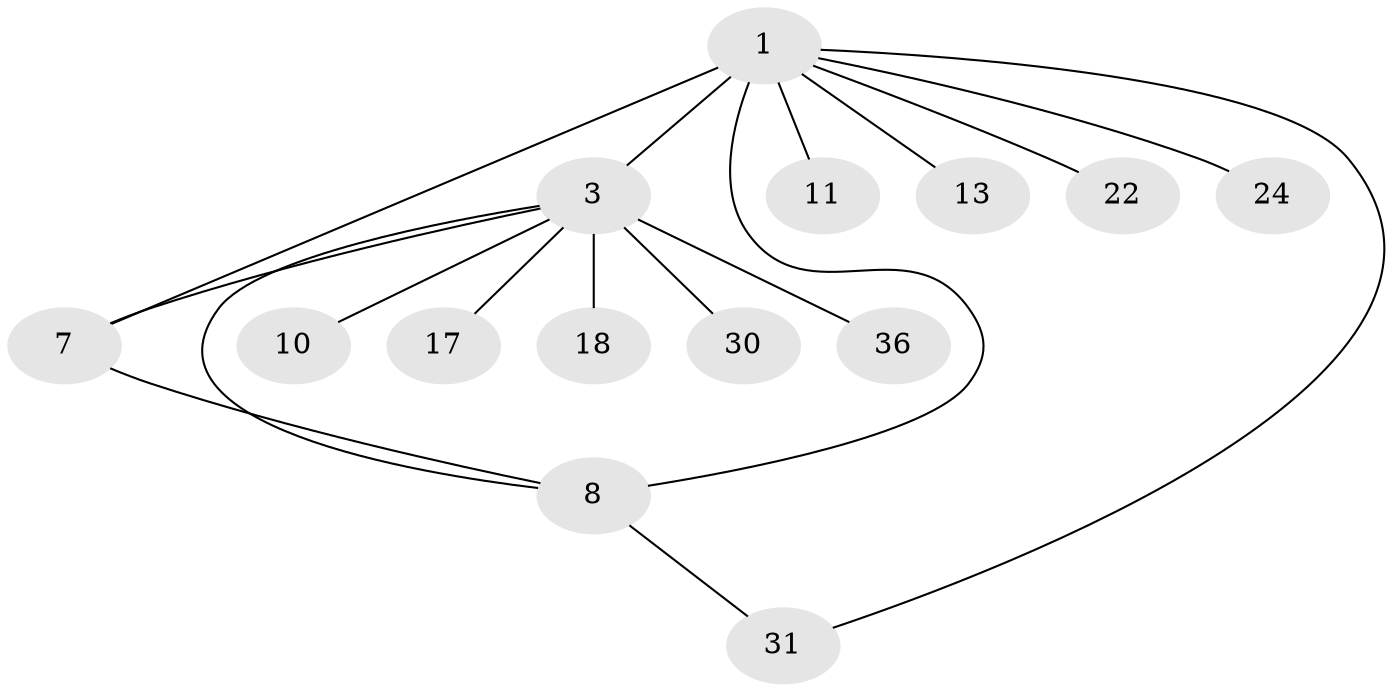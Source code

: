 // original degree distribution, {8: 0.020833333333333332, 6: 0.020833333333333332, 5: 0.041666666666666664, 9: 0.041666666666666664, 7: 0.020833333333333332, 3: 0.08333333333333333, 4: 0.041666666666666664, 1: 0.5625, 2: 0.16666666666666666}
// Generated by graph-tools (version 1.1) at 2025/19/03/04/25 18:19:27]
// undirected, 14 vertices, 17 edges
graph export_dot {
graph [start="1"]
  node [color=gray90,style=filled];
  1 [super="+2+40+33+38+23+28"];
  3 [super="+6+4+9+21"];
  7 [super="+26+25"];
  8;
  10;
  11;
  13 [super="+14+27"];
  17;
  18;
  22;
  24;
  30 [super="+47"];
  31 [super="+42"];
  36;
  1 -- 3 [weight=4];
  1 -- 7;
  1 -- 8;
  1 -- 11;
  1 -- 13 [weight=2];
  1 -- 22;
  1 -- 24;
  1 -- 31;
  3 -- 30;
  3 -- 17;
  3 -- 18;
  3 -- 7;
  3 -- 36;
  3 -- 8;
  3 -- 10;
  7 -- 8;
  8 -- 31;
}
